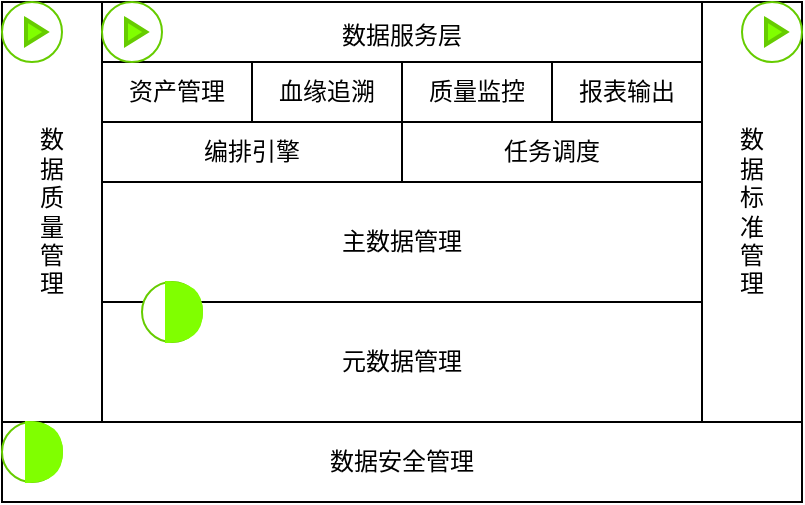 <mxfile version="12.4.3" type="github" pages="1">
  <diagram id="OQejn_Y14eyWkAoDzk5G" name="第 1 页">
    <mxGraphModel dx="809" dy="448" grid="1" gridSize="10" guides="1" tooltips="1" connect="1" arrows="1" fold="1" page="1" pageScale="1" pageWidth="1600" pageHeight="900" math="0" shadow="0">
      <root>
        <mxCell id="0"/>
        <mxCell id="1" parent="0"/>
        <mxCell id="5sG0NAVAFXr0Sf_U8vXh-1" value="元数据管理" style="rounded=0;whiteSpace=wrap;html=1;" parent="1" vertex="1">
          <mxGeometry x="190" y="220" width="300" height="60" as="geometry"/>
        </mxCell>
        <mxCell id="5sG0NAVAFXr0Sf_U8vXh-2" value="数&lt;br&gt;据&lt;br&gt;质&lt;br&gt;量&lt;br&gt;管&lt;br&gt;理" style="rounded=0;whiteSpace=wrap;html=1;" parent="1" vertex="1">
          <mxGeometry x="140" y="70" width="50" height="210" as="geometry"/>
        </mxCell>
        <mxCell id="5sG0NAVAFXr0Sf_U8vXh-3" value="数&lt;br&gt;据&lt;br&gt;标&lt;br&gt;准&lt;br&gt;管&lt;br&gt;理" style="rounded=0;whiteSpace=wrap;html=1;" parent="1" vertex="1">
          <mxGeometry x="490" y="70" width="50" height="210" as="geometry"/>
        </mxCell>
        <mxCell id="5sG0NAVAFXr0Sf_U8vXh-4" value="数据安全管理" style="rounded=0;whiteSpace=wrap;html=1;" parent="1" vertex="1">
          <mxGeometry x="140" y="280" width="400" height="40" as="geometry"/>
        </mxCell>
        <mxCell id="5sG0NAVAFXr0Sf_U8vXh-5" value="主数据管理" style="rounded=0;whiteSpace=wrap;html=1;" parent="1" vertex="1">
          <mxGeometry x="190" y="160" width="300" height="60" as="geometry"/>
        </mxCell>
        <mxCell id="5sG0NAVAFXr0Sf_U8vXh-6" value="数据服务层&lt;br&gt;&lt;br&gt;&lt;br&gt;&lt;br&gt;&lt;br&gt;" style="rounded=0;whiteSpace=wrap;html=1;align=center;strokeColor=#000000;" parent="1" vertex="1">
          <mxGeometry x="190" y="70" width="300" height="90" as="geometry"/>
        </mxCell>
        <mxCell id="5sG0NAVAFXr0Sf_U8vXh-9" value="资产管理" style="rounded=0;whiteSpace=wrap;html=1;" parent="1" vertex="1">
          <mxGeometry x="190" y="100" width="75" height="30" as="geometry"/>
        </mxCell>
        <mxCell id="5sG0NAVAFXr0Sf_U8vXh-10" value="血缘追溯" style="rounded=0;whiteSpace=wrap;html=1;" parent="1" vertex="1">
          <mxGeometry x="265" y="100" width="75" height="30" as="geometry"/>
        </mxCell>
        <mxCell id="5sG0NAVAFXr0Sf_U8vXh-11" value="质量监控" style="rounded=0;whiteSpace=wrap;html=1;" parent="1" vertex="1">
          <mxGeometry x="340" y="100" width="75" height="30" as="geometry"/>
        </mxCell>
        <mxCell id="5sG0NAVAFXr0Sf_U8vXh-12" value="编排引擎" style="rounded=0;whiteSpace=wrap;html=1;" parent="1" vertex="1">
          <mxGeometry x="190" y="130" width="150" height="30" as="geometry"/>
        </mxCell>
        <mxCell id="5sG0NAVAFXr0Sf_U8vXh-13" value="任务调度" style="rounded=0;whiteSpace=wrap;html=1;" parent="1" vertex="1">
          <mxGeometry x="340" y="130" width="150" height="30" as="geometry"/>
        </mxCell>
        <mxCell id="5sG0NAVAFXr0Sf_U8vXh-14" value="报表输出" style="rounded=0;whiteSpace=wrap;html=1;" parent="1" vertex="1">
          <mxGeometry x="415" y="100" width="75" height="30" as="geometry"/>
        </mxCell>
        <mxCell id="uJ_aKJtWKmMYVRJZ45FD-11" value="" style="group" vertex="1" connectable="0" parent="1">
          <mxGeometry x="140" y="70" width="30" height="30" as="geometry"/>
        </mxCell>
        <mxCell id="uJ_aKJtWKmMYVRJZ45FD-12" value="" style="group" vertex="1" connectable="0" parent="uJ_aKJtWKmMYVRJZ45FD-11">
          <mxGeometry width="30" height="30" as="geometry"/>
        </mxCell>
        <mxCell id="uJ_aKJtWKmMYVRJZ45FD-13" value="" style="ellipse;whiteSpace=wrap;html=1;aspect=fixed;strokeColor=#66CC00;" vertex="1" parent="uJ_aKJtWKmMYVRJZ45FD-12">
          <mxGeometry width="30" height="30" as="geometry"/>
        </mxCell>
        <mxCell id="uJ_aKJtWKmMYVRJZ45FD-14" value="" style="triangle;whiteSpace=wrap;html=1;strokeColor=#66CC00;strokeWidth=2;fillColor=#80FF00;" vertex="1" parent="uJ_aKJtWKmMYVRJZ45FD-12">
          <mxGeometry x="12" y="8.75" width="10" height="12.5" as="geometry"/>
        </mxCell>
        <mxCell id="uJ_aKJtWKmMYVRJZ45FD-16" value="" style="group" vertex="1" connectable="0" parent="1">
          <mxGeometry x="510" y="70" width="30" height="30" as="geometry"/>
        </mxCell>
        <mxCell id="uJ_aKJtWKmMYVRJZ45FD-17" value="" style="group" vertex="1" connectable="0" parent="uJ_aKJtWKmMYVRJZ45FD-16">
          <mxGeometry width="30" height="30" as="geometry"/>
        </mxCell>
        <mxCell id="uJ_aKJtWKmMYVRJZ45FD-18" value="" style="ellipse;whiteSpace=wrap;html=1;aspect=fixed;strokeColor=#66CC00;" vertex="1" parent="uJ_aKJtWKmMYVRJZ45FD-17">
          <mxGeometry width="30" height="30" as="geometry"/>
        </mxCell>
        <mxCell id="uJ_aKJtWKmMYVRJZ45FD-19" value="" style="triangle;whiteSpace=wrap;html=1;strokeColor=#66CC00;strokeWidth=2;fillColor=#80FF00;" vertex="1" parent="uJ_aKJtWKmMYVRJZ45FD-17">
          <mxGeometry x="12" y="8.75" width="10" height="12.5" as="geometry"/>
        </mxCell>
        <mxCell id="uJ_aKJtWKmMYVRJZ45FD-22" value="" style="group" vertex="1" connectable="0" parent="1">
          <mxGeometry x="190" y="70" width="30" height="30" as="geometry"/>
        </mxCell>
        <mxCell id="uJ_aKJtWKmMYVRJZ45FD-23" value="" style="group" vertex="1" connectable="0" parent="uJ_aKJtWKmMYVRJZ45FD-22">
          <mxGeometry width="30" height="30" as="geometry"/>
        </mxCell>
        <mxCell id="uJ_aKJtWKmMYVRJZ45FD-24" value="" style="ellipse;whiteSpace=wrap;html=1;aspect=fixed;strokeColor=#66CC00;" vertex="1" parent="uJ_aKJtWKmMYVRJZ45FD-23">
          <mxGeometry width="30" height="30" as="geometry"/>
        </mxCell>
        <mxCell id="uJ_aKJtWKmMYVRJZ45FD-25" value="" style="triangle;whiteSpace=wrap;html=1;strokeColor=#66CC00;strokeWidth=2;fillColor=#80FF00;" vertex="1" parent="uJ_aKJtWKmMYVRJZ45FD-23">
          <mxGeometry x="12" y="8.75" width="10" height="12.5" as="geometry"/>
        </mxCell>
        <mxCell id="uJ_aKJtWKmMYVRJZ45FD-40" value="" style="group" vertex="1" connectable="0" parent="1">
          <mxGeometry x="140" y="280" width="30" height="40" as="geometry"/>
        </mxCell>
        <mxCell id="uJ_aKJtWKmMYVRJZ45FD-34" value="" style="group" vertex="1" connectable="0" parent="uJ_aKJtWKmMYVRJZ45FD-40">
          <mxGeometry width="30" height="40" as="geometry"/>
        </mxCell>
        <mxCell id="uJ_aKJtWKmMYVRJZ45FD-35" value="" style="group" vertex="1" connectable="0" parent="uJ_aKJtWKmMYVRJZ45FD-34">
          <mxGeometry width="30" height="40" as="geometry"/>
        </mxCell>
        <mxCell id="uJ_aKJtWKmMYVRJZ45FD-36" value="" style="group" vertex="1" connectable="0" parent="uJ_aKJtWKmMYVRJZ45FD-35">
          <mxGeometry width="30" height="40" as="geometry"/>
        </mxCell>
        <mxCell id="uJ_aKJtWKmMYVRJZ45FD-37" value="" style="ellipse;whiteSpace=wrap;html=1;aspect=fixed;strokeColor=#66CC00;" vertex="1" parent="uJ_aKJtWKmMYVRJZ45FD-36">
          <mxGeometry width="30" height="30" as="geometry"/>
        </mxCell>
        <mxCell id="uJ_aKJtWKmMYVRJZ45FD-38" value="" style="shape=or;whiteSpace=wrap;html=1;strokeColor=#80FF00;strokeWidth=1;fillColor=#80FF00;" vertex="1" parent="uJ_aKJtWKmMYVRJZ45FD-36">
          <mxGeometry x="12" width="18" height="30" as="geometry"/>
        </mxCell>
        <mxCell id="uJ_aKJtWKmMYVRJZ45FD-47" value="" style="group" vertex="1" connectable="0" parent="1">
          <mxGeometry x="210" y="210" width="30" height="40" as="geometry"/>
        </mxCell>
        <mxCell id="uJ_aKJtWKmMYVRJZ45FD-46" value="" style="group" vertex="1" connectable="0" parent="uJ_aKJtWKmMYVRJZ45FD-47">
          <mxGeometry width="30" height="40" as="geometry"/>
        </mxCell>
        <mxCell id="uJ_aKJtWKmMYVRJZ45FD-32" value="" style="group" vertex="1" connectable="0" parent="uJ_aKJtWKmMYVRJZ45FD-46">
          <mxGeometry width="30" height="40" as="geometry"/>
        </mxCell>
        <mxCell id="uJ_aKJtWKmMYVRJZ45FD-10" value="" style="group" vertex="1" connectable="0" parent="uJ_aKJtWKmMYVRJZ45FD-32">
          <mxGeometry width="30" height="40" as="geometry"/>
        </mxCell>
        <mxCell id="uJ_aKJtWKmMYVRJZ45FD-4" value="" style="group" vertex="1" connectable="0" parent="uJ_aKJtWKmMYVRJZ45FD-10">
          <mxGeometry width="30" height="40" as="geometry"/>
        </mxCell>
        <mxCell id="uJ_aKJtWKmMYVRJZ45FD-2" value="" style="ellipse;whiteSpace=wrap;html=1;aspect=fixed;strokeColor=#66CC00;" vertex="1" parent="uJ_aKJtWKmMYVRJZ45FD-4">
          <mxGeometry width="30" height="30" as="geometry"/>
        </mxCell>
        <mxCell id="uJ_aKJtWKmMYVRJZ45FD-31" value="" style="shape=or;whiteSpace=wrap;html=1;strokeColor=#80FF00;strokeWidth=1;fillColor=#80FF00;" vertex="1" parent="uJ_aKJtWKmMYVRJZ45FD-4">
          <mxGeometry x="12" width="18" height="30" as="geometry"/>
        </mxCell>
      </root>
    </mxGraphModel>
  </diagram>
</mxfile>
